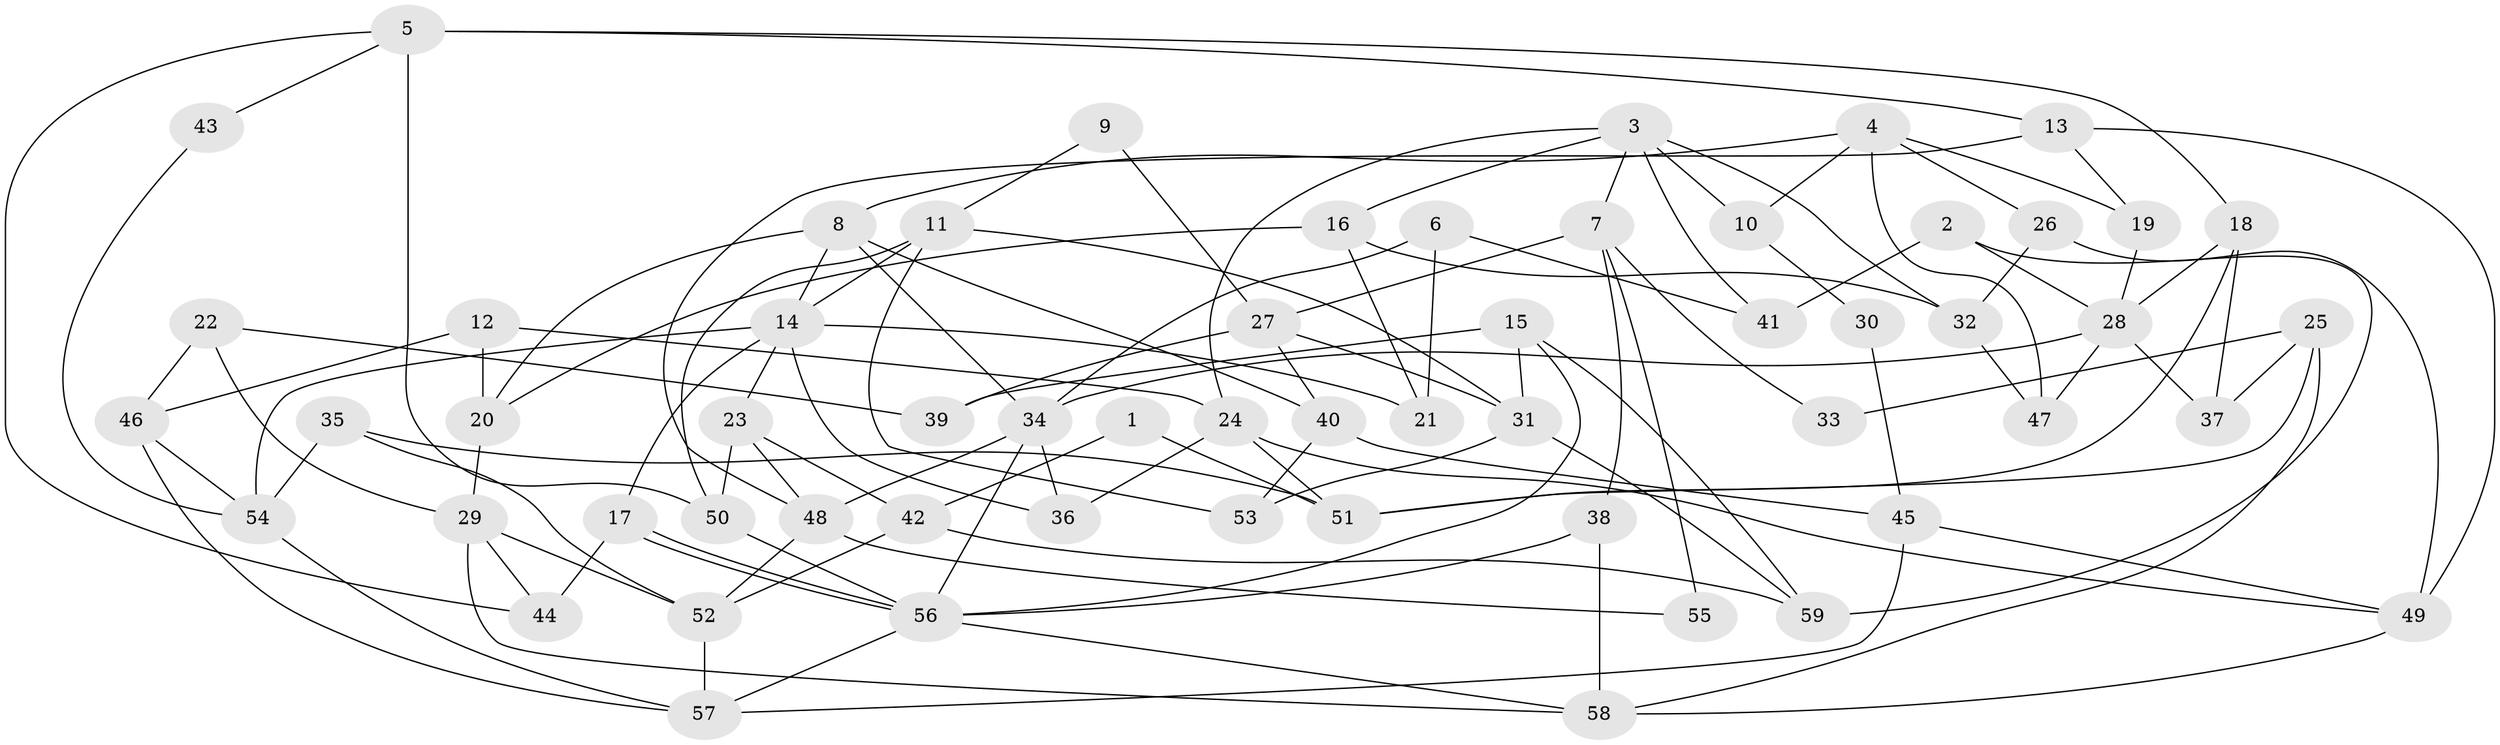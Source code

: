 // Generated by graph-tools (version 1.1) at 2025/11/02/27/25 16:11:19]
// undirected, 59 vertices, 118 edges
graph export_dot {
graph [start="1"]
  node [color=gray90,style=filled];
  1;
  2;
  3;
  4;
  5;
  6;
  7;
  8;
  9;
  10;
  11;
  12;
  13;
  14;
  15;
  16;
  17;
  18;
  19;
  20;
  21;
  22;
  23;
  24;
  25;
  26;
  27;
  28;
  29;
  30;
  31;
  32;
  33;
  34;
  35;
  36;
  37;
  38;
  39;
  40;
  41;
  42;
  43;
  44;
  45;
  46;
  47;
  48;
  49;
  50;
  51;
  52;
  53;
  54;
  55;
  56;
  57;
  58;
  59;
  1 -- 51;
  1 -- 42;
  2 -- 28;
  2 -- 59;
  2 -- 41;
  3 -- 16;
  3 -- 24;
  3 -- 7;
  3 -- 10;
  3 -- 32;
  3 -- 41;
  4 -- 8;
  4 -- 26;
  4 -- 10;
  4 -- 19;
  4 -- 47;
  5 -- 44;
  5 -- 18;
  5 -- 13;
  5 -- 43;
  5 -- 50;
  6 -- 34;
  6 -- 41;
  6 -- 21;
  7 -- 27;
  7 -- 33;
  7 -- 38;
  7 -- 55;
  8 -- 34;
  8 -- 40;
  8 -- 14;
  8 -- 20;
  9 -- 27;
  9 -- 11;
  10 -- 30;
  11 -- 14;
  11 -- 50;
  11 -- 31;
  11 -- 53;
  12 -- 20;
  12 -- 46;
  12 -- 24;
  13 -- 19;
  13 -- 48;
  13 -- 49;
  14 -- 23;
  14 -- 17;
  14 -- 21;
  14 -- 36;
  14 -- 54;
  15 -- 56;
  15 -- 59;
  15 -- 31;
  15 -- 39;
  16 -- 20;
  16 -- 21;
  16 -- 32;
  17 -- 56;
  17 -- 56;
  17 -- 44;
  18 -- 51;
  18 -- 28;
  18 -- 37;
  19 -- 28;
  20 -- 29;
  22 -- 39;
  22 -- 29;
  22 -- 46;
  23 -- 50;
  23 -- 48;
  23 -- 42;
  24 -- 49;
  24 -- 36;
  24 -- 51;
  25 -- 37;
  25 -- 58;
  25 -- 33;
  25 -- 51;
  26 -- 32;
  26 -- 49;
  27 -- 40;
  27 -- 31;
  27 -- 39;
  28 -- 34;
  28 -- 47;
  28 -- 37;
  29 -- 52;
  29 -- 58;
  29 -- 44;
  30 -- 45;
  31 -- 53;
  31 -- 59;
  32 -- 47;
  34 -- 56;
  34 -- 36;
  34 -- 48;
  35 -- 51;
  35 -- 54;
  35 -- 52;
  38 -- 56;
  38 -- 58;
  40 -- 45;
  40 -- 53;
  42 -- 52;
  42 -- 59;
  43 -- 54;
  45 -- 57;
  45 -- 49;
  46 -- 54;
  46 -- 57;
  48 -- 52;
  48 -- 55;
  49 -- 58;
  50 -- 56;
  52 -- 57;
  54 -- 57;
  56 -- 57;
  56 -- 58;
}
